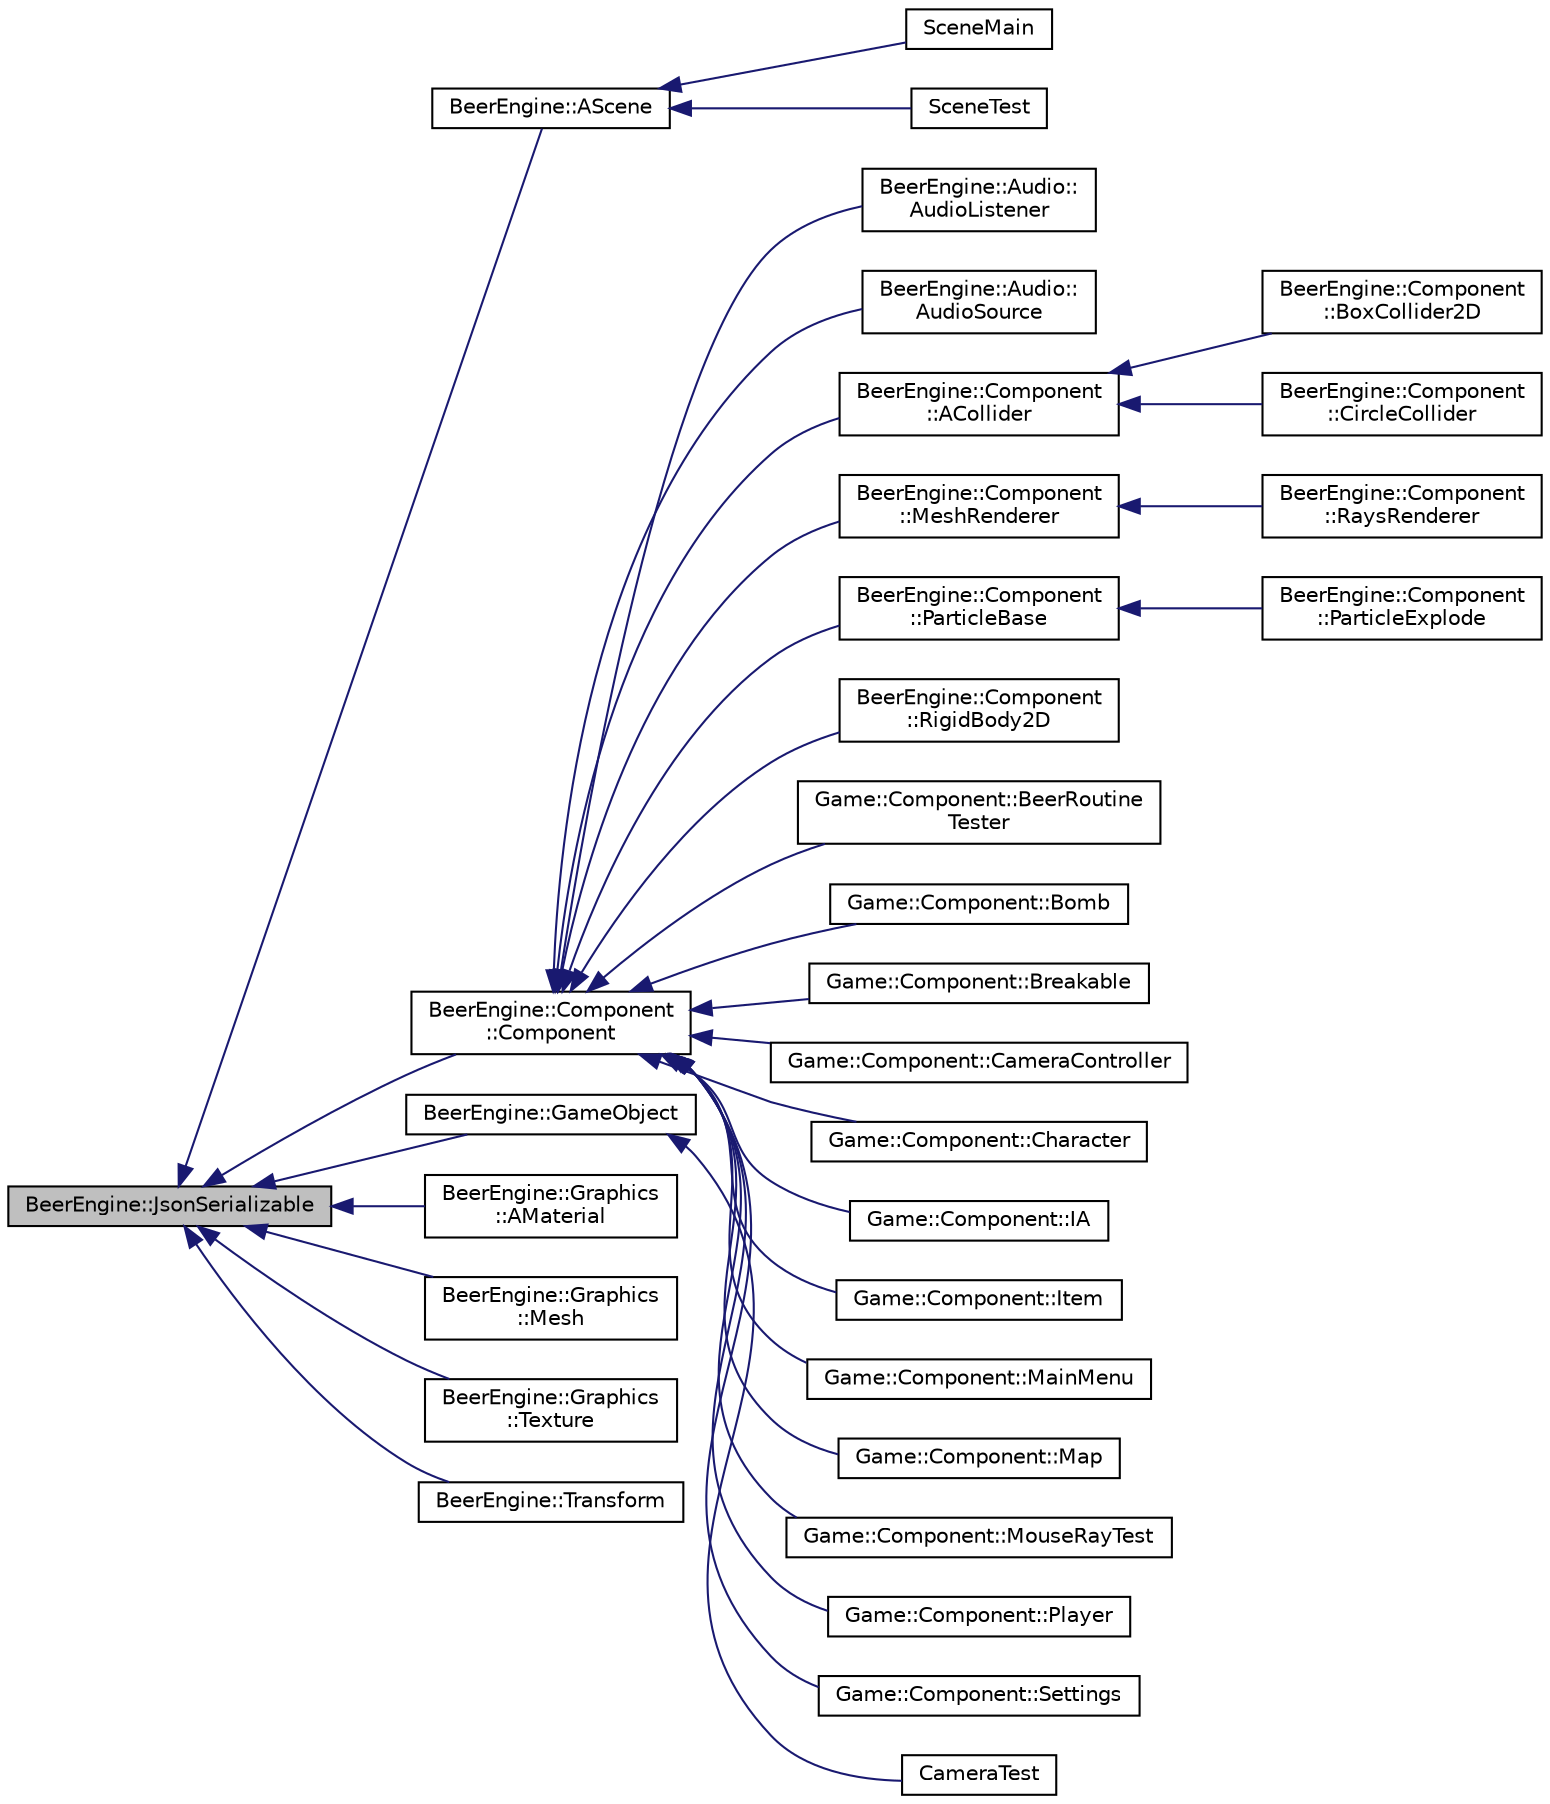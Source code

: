 digraph "BeerEngine::JsonSerializable"
{
  edge [fontname="Helvetica",fontsize="10",labelfontname="Helvetica",labelfontsize="10"];
  node [fontname="Helvetica",fontsize="10",shape=record];
  rankdir="LR";
  Node0 [label="BeerEngine::JsonSerializable",height=0.2,width=0.4,color="black", fillcolor="grey75", style="filled", fontcolor="black"];
  Node0 -> Node1 [dir="back",color="midnightblue",fontsize="10",style="solid",fontname="Helvetica"];
  Node1 [label="BeerEngine::AScene",height=0.2,width=0.4,color="black", fillcolor="white", style="filled",URL="$class_beer_engine_1_1_a_scene.html"];
  Node1 -> Node2 [dir="back",color="midnightblue",fontsize="10",style="solid",fontname="Helvetica"];
  Node2 [label="SceneMain",height=0.2,width=0.4,color="black", fillcolor="white", style="filled",URL="$class_scene_main.html"];
  Node1 -> Node3 [dir="back",color="midnightblue",fontsize="10",style="solid",fontname="Helvetica"];
  Node3 [label="SceneTest",height=0.2,width=0.4,color="black", fillcolor="white", style="filled",URL="$class_scene_test.html"];
  Node0 -> Node4 [dir="back",color="midnightblue",fontsize="10",style="solid",fontname="Helvetica"];
  Node4 [label="BeerEngine::Component\l::Component",height=0.2,width=0.4,color="black", fillcolor="white", style="filled",URL="$class_beer_engine_1_1_component_1_1_component.html"];
  Node4 -> Node5 [dir="back",color="midnightblue",fontsize="10",style="solid",fontname="Helvetica"];
  Node5 [label="BeerEngine::Audio::\lAudioListener",height=0.2,width=0.4,color="black", fillcolor="white", style="filled",URL="$class_beer_engine_1_1_audio_1_1_audio_listener.html"];
  Node4 -> Node6 [dir="back",color="midnightblue",fontsize="10",style="solid",fontname="Helvetica"];
  Node6 [label="BeerEngine::Audio::\lAudioSource",height=0.2,width=0.4,color="black", fillcolor="white", style="filled",URL="$class_beer_engine_1_1_audio_1_1_audio_source.html"];
  Node4 -> Node7 [dir="back",color="midnightblue",fontsize="10",style="solid",fontname="Helvetica"];
  Node7 [label="BeerEngine::Component\l::ACollider",height=0.2,width=0.4,color="black", fillcolor="white", style="filled",URL="$class_beer_engine_1_1_component_1_1_a_collider.html"];
  Node7 -> Node8 [dir="back",color="midnightblue",fontsize="10",style="solid",fontname="Helvetica"];
  Node8 [label="BeerEngine::Component\l::BoxCollider2D",height=0.2,width=0.4,color="black", fillcolor="white", style="filled",URL="$class_beer_engine_1_1_component_1_1_box_collider2_d.html"];
  Node7 -> Node9 [dir="back",color="midnightblue",fontsize="10",style="solid",fontname="Helvetica"];
  Node9 [label="BeerEngine::Component\l::CircleCollider",height=0.2,width=0.4,color="black", fillcolor="white", style="filled",URL="$class_beer_engine_1_1_component_1_1_circle_collider.html"];
  Node4 -> Node10 [dir="back",color="midnightblue",fontsize="10",style="solid",fontname="Helvetica"];
  Node10 [label="BeerEngine::Component\l::MeshRenderer",height=0.2,width=0.4,color="black", fillcolor="white", style="filled",URL="$class_beer_engine_1_1_component_1_1_mesh_renderer.html"];
  Node10 -> Node11 [dir="back",color="midnightblue",fontsize="10",style="solid",fontname="Helvetica"];
  Node11 [label="BeerEngine::Component\l::RaysRenderer",height=0.2,width=0.4,color="black", fillcolor="white", style="filled",URL="$class_beer_engine_1_1_component_1_1_rays_renderer.html"];
  Node4 -> Node12 [dir="back",color="midnightblue",fontsize="10",style="solid",fontname="Helvetica"];
  Node12 [label="BeerEngine::Component\l::ParticleBase",height=0.2,width=0.4,color="black", fillcolor="white", style="filled",URL="$class_beer_engine_1_1_component_1_1_particle_base.html"];
  Node12 -> Node13 [dir="back",color="midnightblue",fontsize="10",style="solid",fontname="Helvetica"];
  Node13 [label="BeerEngine::Component\l::ParticleExplode",height=0.2,width=0.4,color="black", fillcolor="white", style="filled",URL="$class_beer_engine_1_1_component_1_1_particle_explode.html"];
  Node4 -> Node14 [dir="back",color="midnightblue",fontsize="10",style="solid",fontname="Helvetica"];
  Node14 [label="BeerEngine::Component\l::RigidBody2D",height=0.2,width=0.4,color="black", fillcolor="white", style="filled",URL="$class_beer_engine_1_1_component_1_1_rigid_body2_d.html"];
  Node4 -> Node15 [dir="back",color="midnightblue",fontsize="10",style="solid",fontname="Helvetica"];
  Node15 [label="Game::Component::BeerRoutine\lTester",height=0.2,width=0.4,color="black", fillcolor="white", style="filled",URL="$class_game_1_1_component_1_1_beer_routine_tester.html"];
  Node4 -> Node16 [dir="back",color="midnightblue",fontsize="10",style="solid",fontname="Helvetica"];
  Node16 [label="Game::Component::Bomb",height=0.2,width=0.4,color="black", fillcolor="white", style="filled",URL="$class_game_1_1_component_1_1_bomb.html"];
  Node4 -> Node17 [dir="back",color="midnightblue",fontsize="10",style="solid",fontname="Helvetica"];
  Node17 [label="Game::Component::Breakable",height=0.2,width=0.4,color="black", fillcolor="white", style="filled",URL="$class_game_1_1_component_1_1_breakable.html"];
  Node4 -> Node18 [dir="back",color="midnightblue",fontsize="10",style="solid",fontname="Helvetica"];
  Node18 [label="Game::Component::CameraController",height=0.2,width=0.4,color="black", fillcolor="white", style="filled",URL="$class_game_1_1_component_1_1_camera_controller.html"];
  Node4 -> Node19 [dir="back",color="midnightblue",fontsize="10",style="solid",fontname="Helvetica"];
  Node19 [label="Game::Component::Character",height=0.2,width=0.4,color="black", fillcolor="white", style="filled",URL="$class_game_1_1_component_1_1_character.html"];
  Node4 -> Node20 [dir="back",color="midnightblue",fontsize="10",style="solid",fontname="Helvetica"];
  Node20 [label="Game::Component::IA",height=0.2,width=0.4,color="black", fillcolor="white", style="filled",URL="$class_game_1_1_component_1_1_i_a.html"];
  Node4 -> Node21 [dir="back",color="midnightblue",fontsize="10",style="solid",fontname="Helvetica"];
  Node21 [label="Game::Component::Item",height=0.2,width=0.4,color="black", fillcolor="white", style="filled",URL="$class_game_1_1_component_1_1_item.html"];
  Node4 -> Node22 [dir="back",color="midnightblue",fontsize="10",style="solid",fontname="Helvetica"];
  Node22 [label="Game::Component::MainMenu",height=0.2,width=0.4,color="black", fillcolor="white", style="filled",URL="$class_game_1_1_component_1_1_main_menu.html"];
  Node4 -> Node23 [dir="back",color="midnightblue",fontsize="10",style="solid",fontname="Helvetica"];
  Node23 [label="Game::Component::Map",height=0.2,width=0.4,color="black", fillcolor="white", style="filled",URL="$class_game_1_1_component_1_1_map.html"];
  Node4 -> Node24 [dir="back",color="midnightblue",fontsize="10",style="solid",fontname="Helvetica"];
  Node24 [label="Game::Component::MouseRayTest",height=0.2,width=0.4,color="black", fillcolor="white", style="filled",URL="$class_game_1_1_component_1_1_mouse_ray_test.html"];
  Node4 -> Node25 [dir="back",color="midnightblue",fontsize="10",style="solid",fontname="Helvetica"];
  Node25 [label="Game::Component::Player",height=0.2,width=0.4,color="black", fillcolor="white", style="filled",URL="$class_game_1_1_component_1_1_player.html"];
  Node4 -> Node26 [dir="back",color="midnightblue",fontsize="10",style="solid",fontname="Helvetica"];
  Node26 [label="Game::Component::Settings",height=0.2,width=0.4,color="black", fillcolor="white", style="filled",URL="$class_game_1_1_component_1_1_settings.html"];
  Node0 -> Node27 [dir="back",color="midnightblue",fontsize="10",style="solid",fontname="Helvetica"];
  Node27 [label="BeerEngine::GameObject",height=0.2,width=0.4,color="black", fillcolor="white", style="filled",URL="$class_beer_engine_1_1_game_object.html"];
  Node27 -> Node28 [dir="back",color="midnightblue",fontsize="10",style="solid",fontname="Helvetica"];
  Node28 [label="CameraTest",height=0.2,width=0.4,color="black", fillcolor="white", style="filled",URL="$class_camera_test.html"];
  Node0 -> Node29 [dir="back",color="midnightblue",fontsize="10",style="solid",fontname="Helvetica"];
  Node29 [label="BeerEngine::Graphics\l::AMaterial",height=0.2,width=0.4,color="black", fillcolor="white", style="filled",URL="$class_beer_engine_1_1_graphics_1_1_a_material.html"];
  Node0 -> Node30 [dir="back",color="midnightblue",fontsize="10",style="solid",fontname="Helvetica"];
  Node30 [label="BeerEngine::Graphics\l::Mesh",height=0.2,width=0.4,color="black", fillcolor="white", style="filled",URL="$class_beer_engine_1_1_graphics_1_1_mesh.html"];
  Node0 -> Node31 [dir="back",color="midnightblue",fontsize="10",style="solid",fontname="Helvetica"];
  Node31 [label="BeerEngine::Graphics\l::Texture",height=0.2,width=0.4,color="black", fillcolor="white", style="filled",URL="$class_beer_engine_1_1_graphics_1_1_texture.html"];
  Node0 -> Node32 [dir="back",color="midnightblue",fontsize="10",style="solid",fontname="Helvetica"];
  Node32 [label="BeerEngine::Transform",height=0.2,width=0.4,color="black", fillcolor="white", style="filled",URL="$class_beer_engine_1_1_transform.html",tooltip="classe representant la transformation d&#39;un object, position, rotation... "];
}
